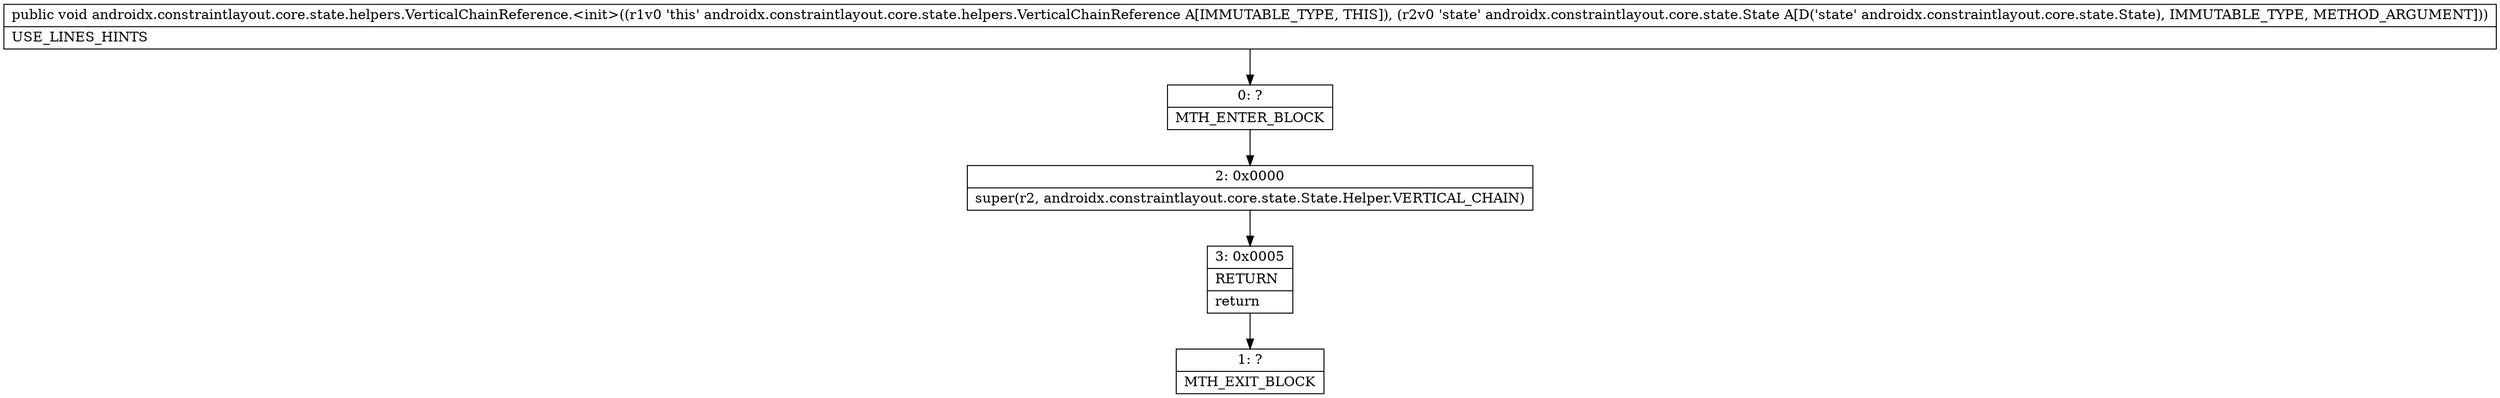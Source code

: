 digraph "CFG forandroidx.constraintlayout.core.state.helpers.VerticalChainReference.\<init\>(Landroidx\/constraintlayout\/core\/state\/State;)V" {
Node_0 [shape=record,label="{0\:\ ?|MTH_ENTER_BLOCK\l}"];
Node_2 [shape=record,label="{2\:\ 0x0000|super(r2, androidx.constraintlayout.core.state.State.Helper.VERTICAL_CHAIN)\l}"];
Node_3 [shape=record,label="{3\:\ 0x0005|RETURN\l|return\l}"];
Node_1 [shape=record,label="{1\:\ ?|MTH_EXIT_BLOCK\l}"];
MethodNode[shape=record,label="{public void androidx.constraintlayout.core.state.helpers.VerticalChainReference.\<init\>((r1v0 'this' androidx.constraintlayout.core.state.helpers.VerticalChainReference A[IMMUTABLE_TYPE, THIS]), (r2v0 'state' androidx.constraintlayout.core.state.State A[D('state' androidx.constraintlayout.core.state.State), IMMUTABLE_TYPE, METHOD_ARGUMENT]))  | USE_LINES_HINTS\l}"];
MethodNode -> Node_0;Node_0 -> Node_2;
Node_2 -> Node_3;
Node_3 -> Node_1;
}

